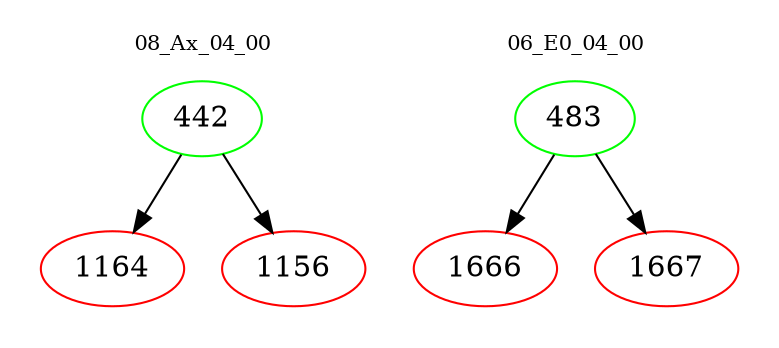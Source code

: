 digraph{
subgraph cluster_0 {
color = white
label = "08_Ax_04_00";
fontsize=10;
T0_442 [label="442", color="green"]
T0_442 -> T0_1164 [color="black"]
T0_1164 [label="1164", color="red"]
T0_442 -> T0_1156 [color="black"]
T0_1156 [label="1156", color="red"]
}
subgraph cluster_1 {
color = white
label = "06_E0_04_00";
fontsize=10;
T1_483 [label="483", color="green"]
T1_483 -> T1_1666 [color="black"]
T1_1666 [label="1666", color="red"]
T1_483 -> T1_1667 [color="black"]
T1_1667 [label="1667", color="red"]
}
}
